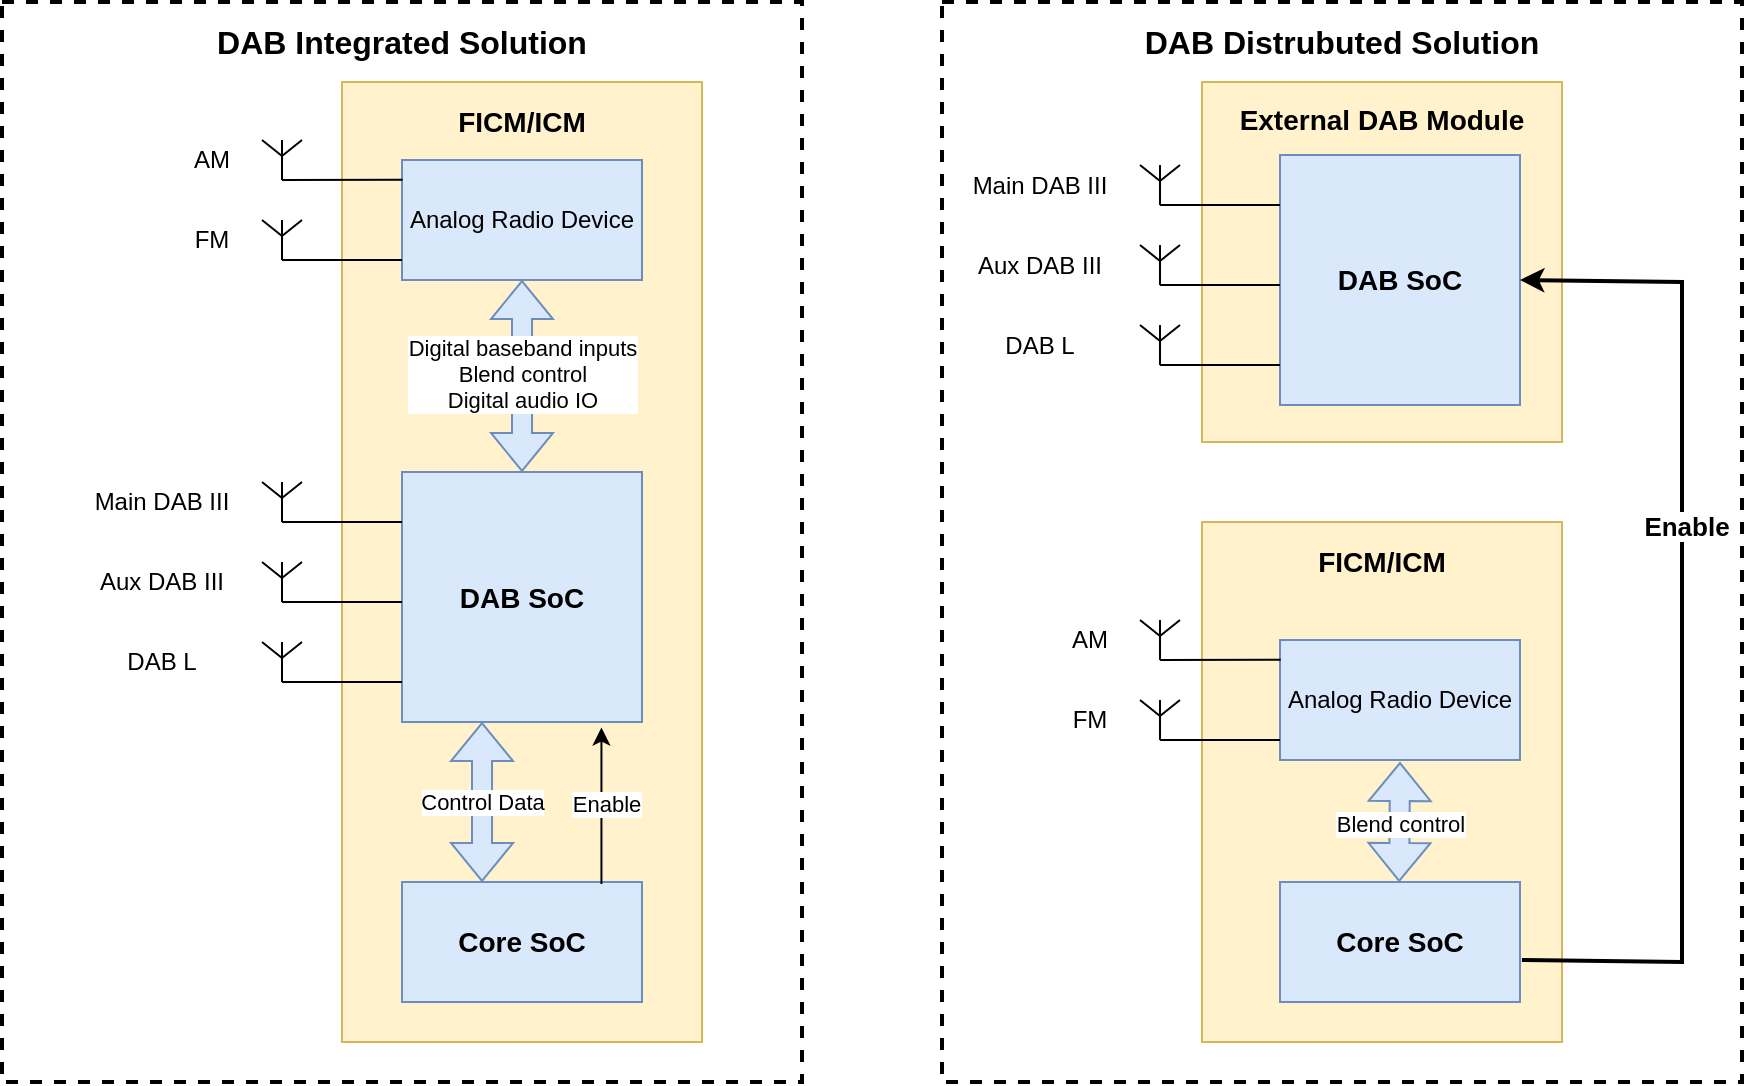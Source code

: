 <mxfile version="21.6.1" type="device">
  <diagram name="Page-1" id="ASnf5UQKjA5EwKTxF0r2">
    <mxGraphModel dx="1097" dy="698" grid="1" gridSize="10" guides="1" tooltips="1" connect="1" arrows="1" fold="1" page="1" pageScale="1" pageWidth="1100" pageHeight="850" math="0" shadow="0">
      <root>
        <mxCell id="0" />
        <mxCell id="1" parent="0" />
        <mxCell id="vMYGakdIta8Ne1as9olM-78" value="" style="rounded=0;whiteSpace=wrap;html=1;fillColor=#fff2cc;strokeColor=#d6b656;labelPosition=center;verticalLabelPosition=top;align=center;verticalAlign=bottom;" vertex="1" parent="1">
          <mxGeometry x="720" y="100" width="180" height="180" as="geometry" />
        </mxCell>
        <mxCell id="vMYGakdIta8Ne1as9olM-65" value="" style="rounded=0;whiteSpace=wrap;html=1;fillColor=#fff2cc;strokeColor=#d6b656;labelPosition=center;verticalLabelPosition=top;align=center;verticalAlign=bottom;" vertex="1" parent="1">
          <mxGeometry x="720" y="320" width="180" height="260" as="geometry" />
        </mxCell>
        <mxCell id="vMYGakdIta8Ne1as9olM-33" value="" style="rounded=0;whiteSpace=wrap;html=1;fillColor=none;dashed=1;strokeWidth=2;" vertex="1" parent="1">
          <mxGeometry x="120" y="60" width="400" height="540" as="geometry" />
        </mxCell>
        <mxCell id="vMYGakdIta8Ne1as9olM-59" value="" style="rounded=0;whiteSpace=wrap;html=1;fillColor=#fff2cc;strokeColor=#d6b656;labelPosition=center;verticalLabelPosition=top;align=center;verticalAlign=bottom;" vertex="1" parent="1">
          <mxGeometry x="290" y="100" width="180" height="480" as="geometry" />
        </mxCell>
        <mxCell id="vMYGakdIta8Ne1as9olM-1" value="Core SoC" style="rounded=0;whiteSpace=wrap;html=1;fillColor=#dae8fc;strokeColor=#6c8ebf;fontSize=14;fontStyle=1" vertex="1" parent="1">
          <mxGeometry x="320" y="500" width="120" height="60" as="geometry" />
        </mxCell>
        <mxCell id="vMYGakdIta8Ne1as9olM-2" value="DAB SoC" style="rounded=0;whiteSpace=wrap;html=1;fillColor=#dae8fc;strokeColor=#6c8ebf;fontSize=14;fontStyle=1" vertex="1" parent="1">
          <mxGeometry x="320" y="295" width="120" height="125" as="geometry" />
        </mxCell>
        <mxCell id="vMYGakdIta8Ne1as9olM-4" value="" style="shape=flexArrow;endArrow=classic;startArrow=classic;html=1;rounded=0;fillColor=#dae8fc;strokeColor=#6c8ebf;" edge="1" parent="1">
          <mxGeometry width="100" height="100" relative="1" as="geometry">
            <mxPoint x="360" y="500" as="sourcePoint" />
            <mxPoint x="360" y="420" as="targetPoint" />
          </mxGeometry>
        </mxCell>
        <mxCell id="vMYGakdIta8Ne1as9olM-5" value="Control Data" style="edgeLabel;html=1;align=center;verticalAlign=middle;resizable=0;points=[];" vertex="1" connectable="0" parent="vMYGakdIta8Ne1as9olM-4">
          <mxGeometry x="0.546" y="-9" relative="1" as="geometry">
            <mxPoint x="-9" y="22" as="offset" />
          </mxGeometry>
        </mxCell>
        <mxCell id="vMYGakdIta8Ne1as9olM-6" value="" style="endArrow=classic;html=1;rounded=0;exitX=0.831;exitY=0.017;exitDx=0;exitDy=0;exitPerimeter=0;entryX=0.831;entryY=1.022;entryDx=0;entryDy=0;entryPerimeter=0;" edge="1" parent="1" source="vMYGakdIta8Ne1as9olM-1" target="vMYGakdIta8Ne1as9olM-2">
          <mxGeometry width="50" height="50" relative="1" as="geometry">
            <mxPoint x="410" y="555" as="sourcePoint" />
            <mxPoint x="460" y="505" as="targetPoint" />
          </mxGeometry>
        </mxCell>
        <mxCell id="vMYGakdIta8Ne1as9olM-7" value="Enable" style="edgeLabel;html=1;align=center;verticalAlign=middle;resizable=0;points=[];" vertex="1" connectable="0" parent="vMYGakdIta8Ne1as9olM-6">
          <mxGeometry x="0.222" y="-2" relative="1" as="geometry">
            <mxPoint y="8" as="offset" />
          </mxGeometry>
        </mxCell>
        <mxCell id="vMYGakdIta8Ne1as9olM-9" value="Analog Radio Device" style="rounded=0;whiteSpace=wrap;html=1;fillColor=#dae8fc;strokeColor=#6c8ebf;" vertex="1" parent="1">
          <mxGeometry x="320" y="139" width="120" height="60" as="geometry" />
        </mxCell>
        <mxCell id="vMYGakdIta8Ne1as9olM-10" value="" style="verticalLabelPosition=bottom;shadow=0;dashed=0;align=center;html=1;verticalAlign=top;shape=mxgraph.electrical.radio.aerial_-_antenna_1;" vertex="1" parent="1">
          <mxGeometry x="250" y="129" width="20" height="20" as="geometry" />
        </mxCell>
        <mxCell id="vMYGakdIta8Ne1as9olM-11" value="" style="endArrow=none;html=1;rounded=0;exitX=0.5;exitY=1;exitDx=0;exitDy=0;exitPerimeter=0;entryX=0.003;entryY=0.165;entryDx=0;entryDy=0;entryPerimeter=0;" edge="1" parent="1" source="vMYGakdIta8Ne1as9olM-10" target="vMYGakdIta8Ne1as9olM-9">
          <mxGeometry width="50" height="50" relative="1" as="geometry">
            <mxPoint x="230" y="194" as="sourcePoint" />
            <mxPoint x="280" y="144" as="targetPoint" />
          </mxGeometry>
        </mxCell>
        <mxCell id="vMYGakdIta8Ne1as9olM-12" value="" style="verticalLabelPosition=bottom;shadow=0;dashed=0;align=center;html=1;verticalAlign=top;shape=mxgraph.electrical.radio.aerial_-_antenna_1;" vertex="1" parent="1">
          <mxGeometry x="250" y="169" width="20" height="20" as="geometry" />
        </mxCell>
        <mxCell id="vMYGakdIta8Ne1as9olM-13" value="" style="endArrow=none;html=1;rounded=0;exitX=0.5;exitY=1;exitDx=0;exitDy=0;exitPerimeter=0;entryX=0.003;entryY=0.165;entryDx=0;entryDy=0;entryPerimeter=0;" edge="1" parent="1" source="vMYGakdIta8Ne1as9olM-12">
          <mxGeometry width="50" height="50" relative="1" as="geometry">
            <mxPoint x="230" y="234" as="sourcePoint" />
            <mxPoint x="320" y="189" as="targetPoint" />
          </mxGeometry>
        </mxCell>
        <mxCell id="vMYGakdIta8Ne1as9olM-14" value="AM" style="text;strokeColor=none;align=center;fillColor=none;html=1;verticalAlign=middle;whiteSpace=wrap;rounded=0;" vertex="1" parent="1">
          <mxGeometry x="210" y="124" width="30" height="30" as="geometry" />
        </mxCell>
        <mxCell id="vMYGakdIta8Ne1as9olM-15" value="FM" style="text;strokeColor=none;align=center;fillColor=none;html=1;verticalAlign=middle;whiteSpace=wrap;rounded=0;" vertex="1" parent="1">
          <mxGeometry x="210" y="164" width="30" height="30" as="geometry" />
        </mxCell>
        <mxCell id="vMYGakdIta8Ne1as9olM-19" value="" style="endArrow=none;html=1;rounded=0;exitX=0.5;exitY=1;exitDx=0;exitDy=0;exitPerimeter=0;entryX=0.003;entryY=0.165;entryDx=0;entryDy=0;entryPerimeter=0;" edge="1" source="vMYGakdIta8Ne1as9olM-20" parent="1">
          <mxGeometry width="50" height="50" relative="1" as="geometry">
            <mxPoint x="230" y="365" as="sourcePoint" />
            <mxPoint x="320" y="320" as="targetPoint" />
          </mxGeometry>
        </mxCell>
        <mxCell id="vMYGakdIta8Ne1as9olM-20" value="" style="verticalLabelPosition=bottom;shadow=0;dashed=0;align=center;html=1;verticalAlign=top;shape=mxgraph.electrical.radio.aerial_-_antenna_1;" vertex="1" parent="1">
          <mxGeometry x="250" y="300" width="20" height="20" as="geometry" />
        </mxCell>
        <mxCell id="vMYGakdIta8Ne1as9olM-21" value="" style="endArrow=none;html=1;rounded=0;exitX=0.5;exitY=1;exitDx=0;exitDy=0;exitPerimeter=0;entryX=0.003;entryY=0.165;entryDx=0;entryDy=0;entryPerimeter=0;" edge="1" source="vMYGakdIta8Ne1as9olM-22" parent="1">
          <mxGeometry width="50" height="50" relative="1" as="geometry">
            <mxPoint x="230" y="405" as="sourcePoint" />
            <mxPoint x="320" y="360" as="targetPoint" />
          </mxGeometry>
        </mxCell>
        <mxCell id="vMYGakdIta8Ne1as9olM-22" value="" style="verticalLabelPosition=bottom;shadow=0;dashed=0;align=center;html=1;verticalAlign=top;shape=mxgraph.electrical.radio.aerial_-_antenna_1;" vertex="1" parent="1">
          <mxGeometry x="250" y="340" width="20" height="20" as="geometry" />
        </mxCell>
        <mxCell id="vMYGakdIta8Ne1as9olM-23" value="" style="endArrow=none;html=1;rounded=0;exitX=0.5;exitY=1;exitDx=0;exitDy=0;exitPerimeter=0;entryX=0.003;entryY=0.165;entryDx=0;entryDy=0;entryPerimeter=0;" edge="1" source="vMYGakdIta8Ne1as9olM-24" parent="1">
          <mxGeometry width="50" height="50" relative="1" as="geometry">
            <mxPoint x="230" y="445" as="sourcePoint" />
            <mxPoint x="320" y="400" as="targetPoint" />
          </mxGeometry>
        </mxCell>
        <mxCell id="vMYGakdIta8Ne1as9olM-24" value="" style="verticalLabelPosition=bottom;shadow=0;dashed=0;align=center;html=1;verticalAlign=top;shape=mxgraph.electrical.radio.aerial_-_antenna_1;" vertex="1" parent="1">
          <mxGeometry x="250" y="380" width="20" height="20" as="geometry" />
        </mxCell>
        <mxCell id="vMYGakdIta8Ne1as9olM-25" value="Main DAB III" style="text;strokeColor=none;align=center;fillColor=none;html=1;verticalAlign=middle;whiteSpace=wrap;rounded=0;" vertex="1" parent="1">
          <mxGeometry x="160" y="300" width="80" height="20" as="geometry" />
        </mxCell>
        <mxCell id="vMYGakdIta8Ne1as9olM-28" value="Aux DAB III" style="text;strokeColor=none;align=center;fillColor=none;html=1;verticalAlign=middle;whiteSpace=wrap;rounded=0;" vertex="1" parent="1">
          <mxGeometry x="160" y="340" width="80" height="20" as="geometry" />
        </mxCell>
        <mxCell id="vMYGakdIta8Ne1as9olM-29" value="DAB L" style="text;strokeColor=none;align=center;fillColor=none;html=1;verticalAlign=middle;whiteSpace=wrap;rounded=0;" vertex="1" parent="1">
          <mxGeometry x="160" y="380" width="80" height="20" as="geometry" />
        </mxCell>
        <mxCell id="vMYGakdIta8Ne1as9olM-30" value="" style="shape=flexArrow;endArrow=classic;startArrow=classic;html=1;rounded=0;fillColor=#dae8fc;strokeColor=#6c8ebf;entryX=0.5;entryY=1;entryDx=0;entryDy=0;" edge="1" parent="1" target="vMYGakdIta8Ne1as9olM-9">
          <mxGeometry width="100" height="100" relative="1" as="geometry">
            <mxPoint x="380" y="295" as="sourcePoint" />
            <mxPoint x="379.66" y="235" as="targetPoint" />
          </mxGeometry>
        </mxCell>
        <mxCell id="vMYGakdIta8Ne1as9olM-31" value="Digital baseband inputs&lt;br&gt;Blend control&lt;br&gt;Digital audio IO" style="edgeLabel;html=1;align=center;verticalAlign=middle;resizable=0;points=[];" vertex="1" connectable="0" parent="vMYGakdIta8Ne1as9olM-30">
          <mxGeometry x="0.546" y="-9" relative="1" as="geometry">
            <mxPoint x="-9" y="25" as="offset" />
          </mxGeometry>
        </mxCell>
        <mxCell id="vMYGakdIta8Ne1as9olM-34" value="DAB Integrated Solution" style="text;strokeColor=none;align=center;fillColor=none;html=1;verticalAlign=middle;whiteSpace=wrap;rounded=0;fontSize=16;fontStyle=1" vertex="1" parent="1">
          <mxGeometry x="120" y="60" width="400" height="40" as="geometry" />
        </mxCell>
        <mxCell id="vMYGakdIta8Ne1as9olM-35" value="Core SoC" style="rounded=0;whiteSpace=wrap;html=1;fillColor=#dae8fc;strokeColor=#6c8ebf;fontSize=14;fontStyle=1" vertex="1" parent="1">
          <mxGeometry x="759" y="500" width="120" height="60" as="geometry" />
        </mxCell>
        <mxCell id="vMYGakdIta8Ne1as9olM-41" value="Analog Radio Device" style="rounded=0;whiteSpace=wrap;html=1;fillColor=#dae8fc;strokeColor=#6c8ebf;" vertex="1" parent="1">
          <mxGeometry x="759" y="379" width="120" height="60" as="geometry" />
        </mxCell>
        <mxCell id="vMYGakdIta8Ne1as9olM-42" value="" style="verticalLabelPosition=bottom;shadow=0;dashed=0;align=center;html=1;verticalAlign=top;shape=mxgraph.electrical.radio.aerial_-_antenna_1;" vertex="1" parent="1">
          <mxGeometry x="689" y="369" width="20" height="20" as="geometry" />
        </mxCell>
        <mxCell id="vMYGakdIta8Ne1as9olM-43" value="" style="endArrow=none;html=1;rounded=0;exitX=0.5;exitY=1;exitDx=0;exitDy=0;exitPerimeter=0;entryX=0.003;entryY=0.165;entryDx=0;entryDy=0;entryPerimeter=0;" edge="1" source="vMYGakdIta8Ne1as9olM-42" target="vMYGakdIta8Ne1as9olM-41" parent="1">
          <mxGeometry width="50" height="50" relative="1" as="geometry">
            <mxPoint x="669" y="434" as="sourcePoint" />
            <mxPoint x="719" y="384" as="targetPoint" />
          </mxGeometry>
        </mxCell>
        <mxCell id="vMYGakdIta8Ne1as9olM-44" value="" style="verticalLabelPosition=bottom;shadow=0;dashed=0;align=center;html=1;verticalAlign=top;shape=mxgraph.electrical.radio.aerial_-_antenna_1;" vertex="1" parent="1">
          <mxGeometry x="689" y="409" width="20" height="20" as="geometry" />
        </mxCell>
        <mxCell id="vMYGakdIta8Ne1as9olM-45" value="" style="endArrow=none;html=1;rounded=0;exitX=0.5;exitY=1;exitDx=0;exitDy=0;exitPerimeter=0;entryX=0.003;entryY=0.165;entryDx=0;entryDy=0;entryPerimeter=0;" edge="1" source="vMYGakdIta8Ne1as9olM-44" parent="1">
          <mxGeometry width="50" height="50" relative="1" as="geometry">
            <mxPoint x="669" y="474" as="sourcePoint" />
            <mxPoint x="759" y="429" as="targetPoint" />
          </mxGeometry>
        </mxCell>
        <mxCell id="vMYGakdIta8Ne1as9olM-46" value="AM" style="text;strokeColor=none;align=center;fillColor=none;html=1;verticalAlign=middle;whiteSpace=wrap;rounded=0;" vertex="1" parent="1">
          <mxGeometry x="649" y="364" width="30" height="30" as="geometry" />
        </mxCell>
        <mxCell id="vMYGakdIta8Ne1as9olM-47" value="FM" style="text;strokeColor=none;align=center;fillColor=none;html=1;verticalAlign=middle;whiteSpace=wrap;rounded=0;" vertex="1" parent="1">
          <mxGeometry x="649" y="404" width="30" height="30" as="geometry" />
        </mxCell>
        <mxCell id="vMYGakdIta8Ne1as9olM-61" value="FICM/ICM" style="text;strokeColor=none;align=center;fillColor=none;html=1;verticalAlign=middle;whiteSpace=wrap;rounded=0;fontSize=14;fontStyle=1" vertex="1" parent="1">
          <mxGeometry x="290" y="100" width="180" height="40" as="geometry" />
        </mxCell>
        <mxCell id="vMYGakdIta8Ne1as9olM-62" value="" style="shape=flexArrow;endArrow=classic;startArrow=classic;html=1;rounded=0;fillColor=#dae8fc;strokeColor=#6c8ebf;" edge="1" parent="1">
          <mxGeometry width="100" height="100" relative="1" as="geometry">
            <mxPoint x="818.58" y="500" as="sourcePoint" />
            <mxPoint x="819" y="440" as="targetPoint" />
          </mxGeometry>
        </mxCell>
        <mxCell id="vMYGakdIta8Ne1as9olM-63" value="Blend control" style="edgeLabel;html=1;align=center;verticalAlign=middle;resizable=0;points=[];" vertex="1" connectable="0" parent="vMYGakdIta8Ne1as9olM-62">
          <mxGeometry x="0.546" y="-9" relative="1" as="geometry">
            <mxPoint x="-9" y="17" as="offset" />
          </mxGeometry>
        </mxCell>
        <mxCell id="vMYGakdIta8Ne1as9olM-66" value="FICM/ICM" style="text;strokeColor=none;align=center;fillColor=none;html=1;verticalAlign=middle;whiteSpace=wrap;rounded=0;fontSize=14;fontStyle=1" vertex="1" parent="1">
          <mxGeometry x="720" y="320" width="180" height="40" as="geometry" />
        </mxCell>
        <mxCell id="vMYGakdIta8Ne1as9olM-68" value="DAB SoC" style="rounded=0;whiteSpace=wrap;html=1;fillColor=#dae8fc;strokeColor=#6c8ebf;fontSize=14;fontStyle=1" vertex="1" parent="1">
          <mxGeometry x="759" y="136.5" width="120" height="125" as="geometry" />
        </mxCell>
        <mxCell id="vMYGakdIta8Ne1as9olM-69" value="" style="endArrow=none;html=1;rounded=0;exitX=0.5;exitY=1;exitDx=0;exitDy=0;exitPerimeter=0;entryX=0.003;entryY=0.165;entryDx=0;entryDy=0;entryPerimeter=0;" edge="1" parent="1" source="vMYGakdIta8Ne1as9olM-70">
          <mxGeometry width="50" height="50" relative="1" as="geometry">
            <mxPoint x="669" y="206.5" as="sourcePoint" />
            <mxPoint x="759" y="161.5" as="targetPoint" />
          </mxGeometry>
        </mxCell>
        <mxCell id="vMYGakdIta8Ne1as9olM-70" value="" style="verticalLabelPosition=bottom;shadow=0;dashed=0;align=center;html=1;verticalAlign=top;shape=mxgraph.electrical.radio.aerial_-_antenna_1;" vertex="1" parent="1">
          <mxGeometry x="689" y="141.5" width="20" height="20" as="geometry" />
        </mxCell>
        <mxCell id="vMYGakdIta8Ne1as9olM-71" value="" style="endArrow=none;html=1;rounded=0;exitX=0.5;exitY=1;exitDx=0;exitDy=0;exitPerimeter=0;entryX=0.003;entryY=0.165;entryDx=0;entryDy=0;entryPerimeter=0;" edge="1" parent="1" source="vMYGakdIta8Ne1as9olM-72">
          <mxGeometry width="50" height="50" relative="1" as="geometry">
            <mxPoint x="669" y="246.5" as="sourcePoint" />
            <mxPoint x="759" y="201.5" as="targetPoint" />
          </mxGeometry>
        </mxCell>
        <mxCell id="vMYGakdIta8Ne1as9olM-72" value="" style="verticalLabelPosition=bottom;shadow=0;dashed=0;align=center;html=1;verticalAlign=top;shape=mxgraph.electrical.radio.aerial_-_antenna_1;" vertex="1" parent="1">
          <mxGeometry x="689" y="181.5" width="20" height="20" as="geometry" />
        </mxCell>
        <mxCell id="vMYGakdIta8Ne1as9olM-73" value="" style="endArrow=none;html=1;rounded=0;exitX=0.5;exitY=1;exitDx=0;exitDy=0;exitPerimeter=0;entryX=0.003;entryY=0.165;entryDx=0;entryDy=0;entryPerimeter=0;" edge="1" parent="1" source="vMYGakdIta8Ne1as9olM-74">
          <mxGeometry width="50" height="50" relative="1" as="geometry">
            <mxPoint x="669" y="286.5" as="sourcePoint" />
            <mxPoint x="759" y="241.5" as="targetPoint" />
          </mxGeometry>
        </mxCell>
        <mxCell id="vMYGakdIta8Ne1as9olM-74" value="" style="verticalLabelPosition=bottom;shadow=0;dashed=0;align=center;html=1;verticalAlign=top;shape=mxgraph.electrical.radio.aerial_-_antenna_1;" vertex="1" parent="1">
          <mxGeometry x="689" y="221.5" width="20" height="20" as="geometry" />
        </mxCell>
        <mxCell id="vMYGakdIta8Ne1as9olM-75" value="Main DAB III" style="text;strokeColor=none;align=center;fillColor=none;html=1;verticalAlign=middle;whiteSpace=wrap;rounded=0;" vertex="1" parent="1">
          <mxGeometry x="599" y="141.5" width="80" height="20" as="geometry" />
        </mxCell>
        <mxCell id="vMYGakdIta8Ne1as9olM-76" value="Aux DAB III" style="text;strokeColor=none;align=center;fillColor=none;html=1;verticalAlign=middle;whiteSpace=wrap;rounded=0;" vertex="1" parent="1">
          <mxGeometry x="599" y="181.5" width="80" height="20" as="geometry" />
        </mxCell>
        <mxCell id="vMYGakdIta8Ne1as9olM-77" value="DAB L" style="text;strokeColor=none;align=center;fillColor=none;html=1;verticalAlign=middle;whiteSpace=wrap;rounded=0;" vertex="1" parent="1">
          <mxGeometry x="599" y="221.5" width="80" height="20" as="geometry" />
        </mxCell>
        <mxCell id="vMYGakdIta8Ne1as9olM-79" value="External DAB Module" style="text;strokeColor=none;align=center;fillColor=none;html=1;verticalAlign=middle;whiteSpace=wrap;rounded=0;fontSize=14;fontStyle=1" vertex="1" parent="1">
          <mxGeometry x="720" y="99" width="180" height="40" as="geometry" />
        </mxCell>
        <mxCell id="vMYGakdIta8Ne1as9olM-80" value="" style="endArrow=classic;html=1;rounded=0;exitX=1.008;exitY=0.65;exitDx=0;exitDy=0;exitPerimeter=0;entryX=1;entryY=0.5;entryDx=0;entryDy=0;fontSize=14;strokeWidth=2;" edge="1" parent="1" source="vMYGakdIta8Ne1as9olM-35" target="vMYGakdIta8Ne1as9olM-68">
          <mxGeometry width="50" height="50" relative="1" as="geometry">
            <mxPoint x="980" y="464" as="sourcePoint" />
            <mxPoint x="980" y="386" as="targetPoint" />
            <Array as="points">
              <mxPoint x="960" y="540" />
              <mxPoint x="960" y="200" />
            </Array>
          </mxGeometry>
        </mxCell>
        <mxCell id="vMYGakdIta8Ne1as9olM-81" value="&lt;font style=&quot;font-size: 13px;&quot;&gt;&lt;b&gt;Enable&lt;/b&gt;&lt;/font&gt;" style="edgeLabel;html=1;align=center;verticalAlign=middle;resizable=0;points=[];" vertex="1" connectable="0" parent="vMYGakdIta8Ne1as9olM-80">
          <mxGeometry x="0.222" y="-2" relative="1" as="geometry">
            <mxPoint y="8" as="offset" />
          </mxGeometry>
        </mxCell>
        <mxCell id="vMYGakdIta8Ne1as9olM-86" value="" style="rounded=0;whiteSpace=wrap;html=1;fillColor=none;dashed=1;strokeWidth=2;" vertex="1" parent="1">
          <mxGeometry x="590" y="60" width="400" height="540" as="geometry" />
        </mxCell>
        <mxCell id="vMYGakdIta8Ne1as9olM-87" value="DAB Distrubuted Solution" style="text;strokeColor=none;align=center;fillColor=none;html=1;verticalAlign=middle;whiteSpace=wrap;rounded=0;fontSize=16;fontStyle=1" vertex="1" parent="1">
          <mxGeometry x="590" y="60" width="400" height="40" as="geometry" />
        </mxCell>
      </root>
    </mxGraphModel>
  </diagram>
</mxfile>
